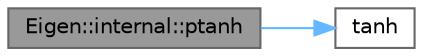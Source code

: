 digraph "Eigen::internal::ptanh"
{
 // LATEX_PDF_SIZE
  bgcolor="transparent";
  edge [fontname=Helvetica,fontsize=10,labelfontname=Helvetica,labelfontsize=10];
  node [fontname=Helvetica,fontsize=10,shape=box,height=0.2,width=0.4];
  rankdir="LR";
  Node1 [id="Node000001",label="Eigen::internal::ptanh",height=0.2,width=0.4,color="gray40", fillcolor="grey60", style="filled", fontcolor="black",tooltip=" "];
  Node1 -> Node2 [id="edge2_Node000001_Node000002",color="steelblue1",style="solid",tooltip=" "];
  Node2 [id="Node000002",label="tanh",height=0.2,width=0.4,color="grey40", fillcolor="white", style="filled",URL="$_array_cwise_unary_ops_8h.html#ad7864d65f1037041e3f06ee1a8a5ae1e",tooltip=" "];
}
